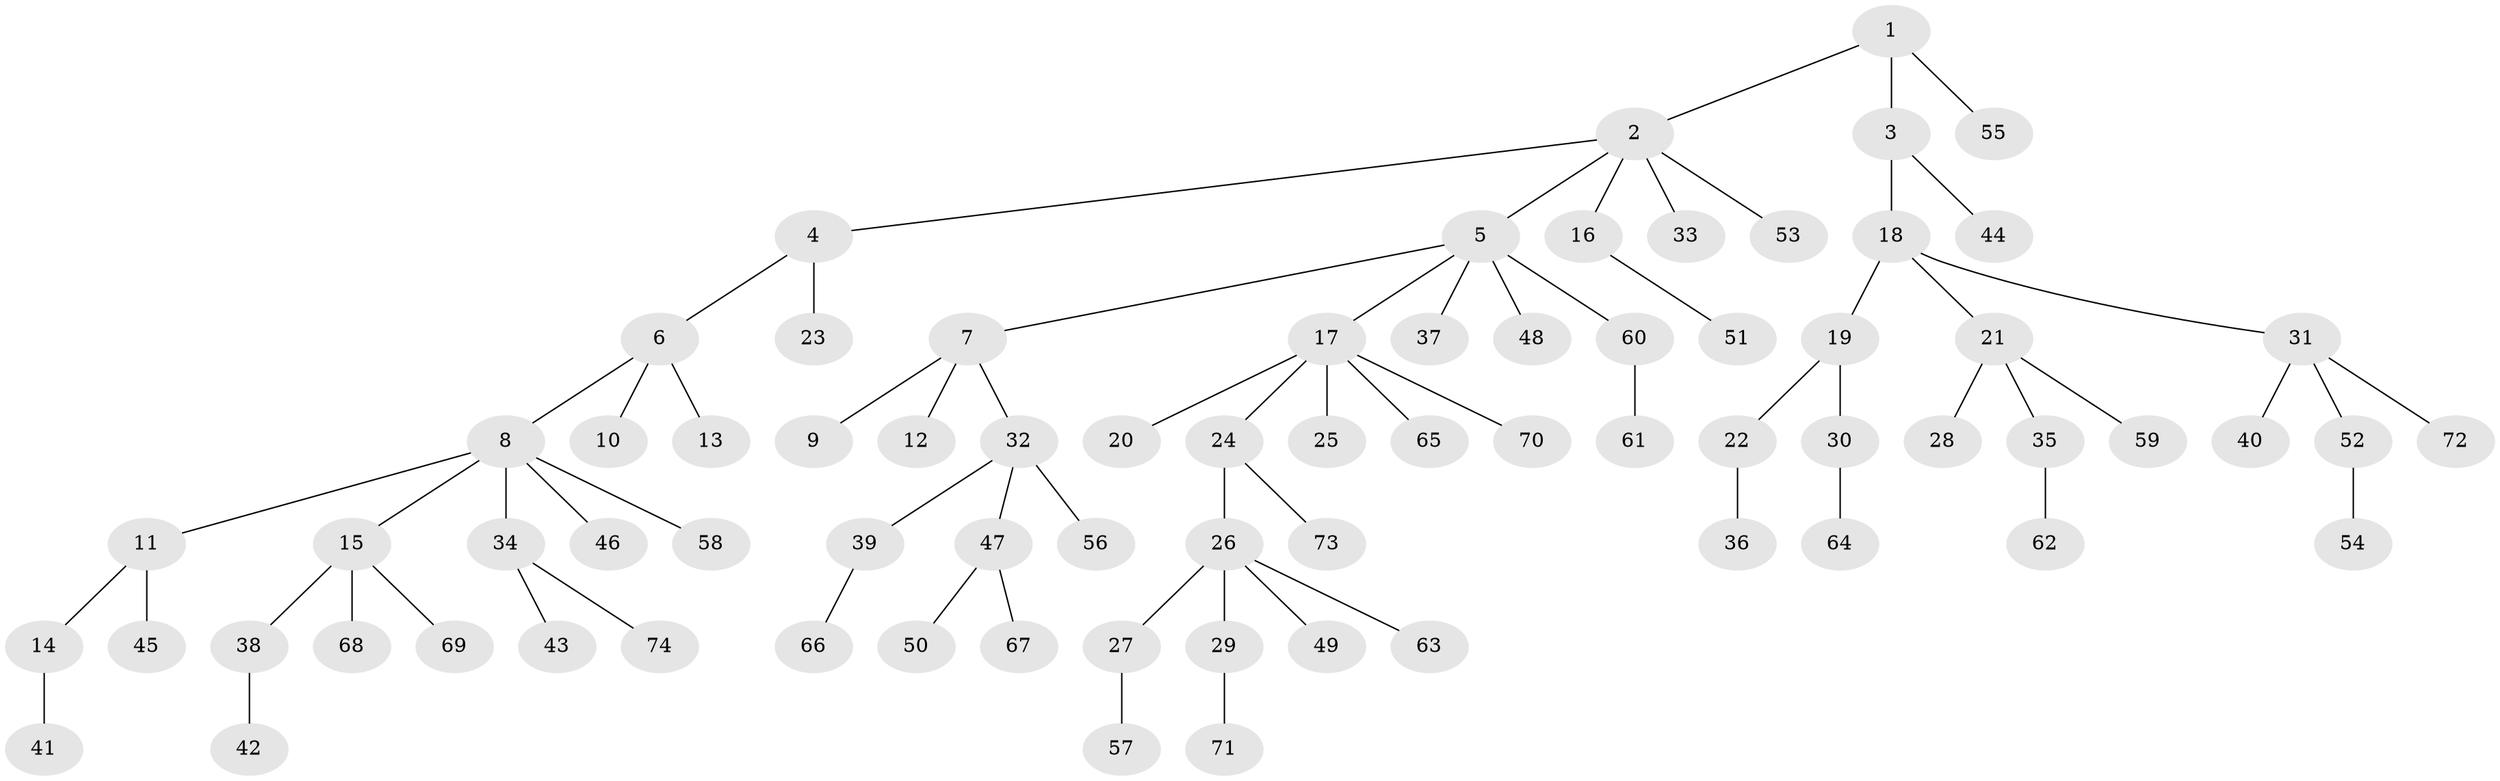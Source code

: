 // Generated by graph-tools (version 1.1) at 2025/15/03/09/25 04:15:42]
// undirected, 74 vertices, 73 edges
graph export_dot {
graph [start="1"]
  node [color=gray90,style=filled];
  1;
  2;
  3;
  4;
  5;
  6;
  7;
  8;
  9;
  10;
  11;
  12;
  13;
  14;
  15;
  16;
  17;
  18;
  19;
  20;
  21;
  22;
  23;
  24;
  25;
  26;
  27;
  28;
  29;
  30;
  31;
  32;
  33;
  34;
  35;
  36;
  37;
  38;
  39;
  40;
  41;
  42;
  43;
  44;
  45;
  46;
  47;
  48;
  49;
  50;
  51;
  52;
  53;
  54;
  55;
  56;
  57;
  58;
  59;
  60;
  61;
  62;
  63;
  64;
  65;
  66;
  67;
  68;
  69;
  70;
  71;
  72;
  73;
  74;
  1 -- 2;
  1 -- 3;
  1 -- 55;
  2 -- 4;
  2 -- 5;
  2 -- 16;
  2 -- 33;
  2 -- 53;
  3 -- 18;
  3 -- 44;
  4 -- 6;
  4 -- 23;
  5 -- 7;
  5 -- 17;
  5 -- 37;
  5 -- 48;
  5 -- 60;
  6 -- 8;
  6 -- 10;
  6 -- 13;
  7 -- 9;
  7 -- 12;
  7 -- 32;
  8 -- 11;
  8 -- 15;
  8 -- 34;
  8 -- 46;
  8 -- 58;
  11 -- 14;
  11 -- 45;
  14 -- 41;
  15 -- 38;
  15 -- 68;
  15 -- 69;
  16 -- 51;
  17 -- 20;
  17 -- 24;
  17 -- 25;
  17 -- 65;
  17 -- 70;
  18 -- 19;
  18 -- 21;
  18 -- 31;
  19 -- 22;
  19 -- 30;
  21 -- 28;
  21 -- 35;
  21 -- 59;
  22 -- 36;
  24 -- 26;
  24 -- 73;
  26 -- 27;
  26 -- 29;
  26 -- 49;
  26 -- 63;
  27 -- 57;
  29 -- 71;
  30 -- 64;
  31 -- 40;
  31 -- 52;
  31 -- 72;
  32 -- 39;
  32 -- 47;
  32 -- 56;
  34 -- 43;
  34 -- 74;
  35 -- 62;
  38 -- 42;
  39 -- 66;
  47 -- 50;
  47 -- 67;
  52 -- 54;
  60 -- 61;
}
